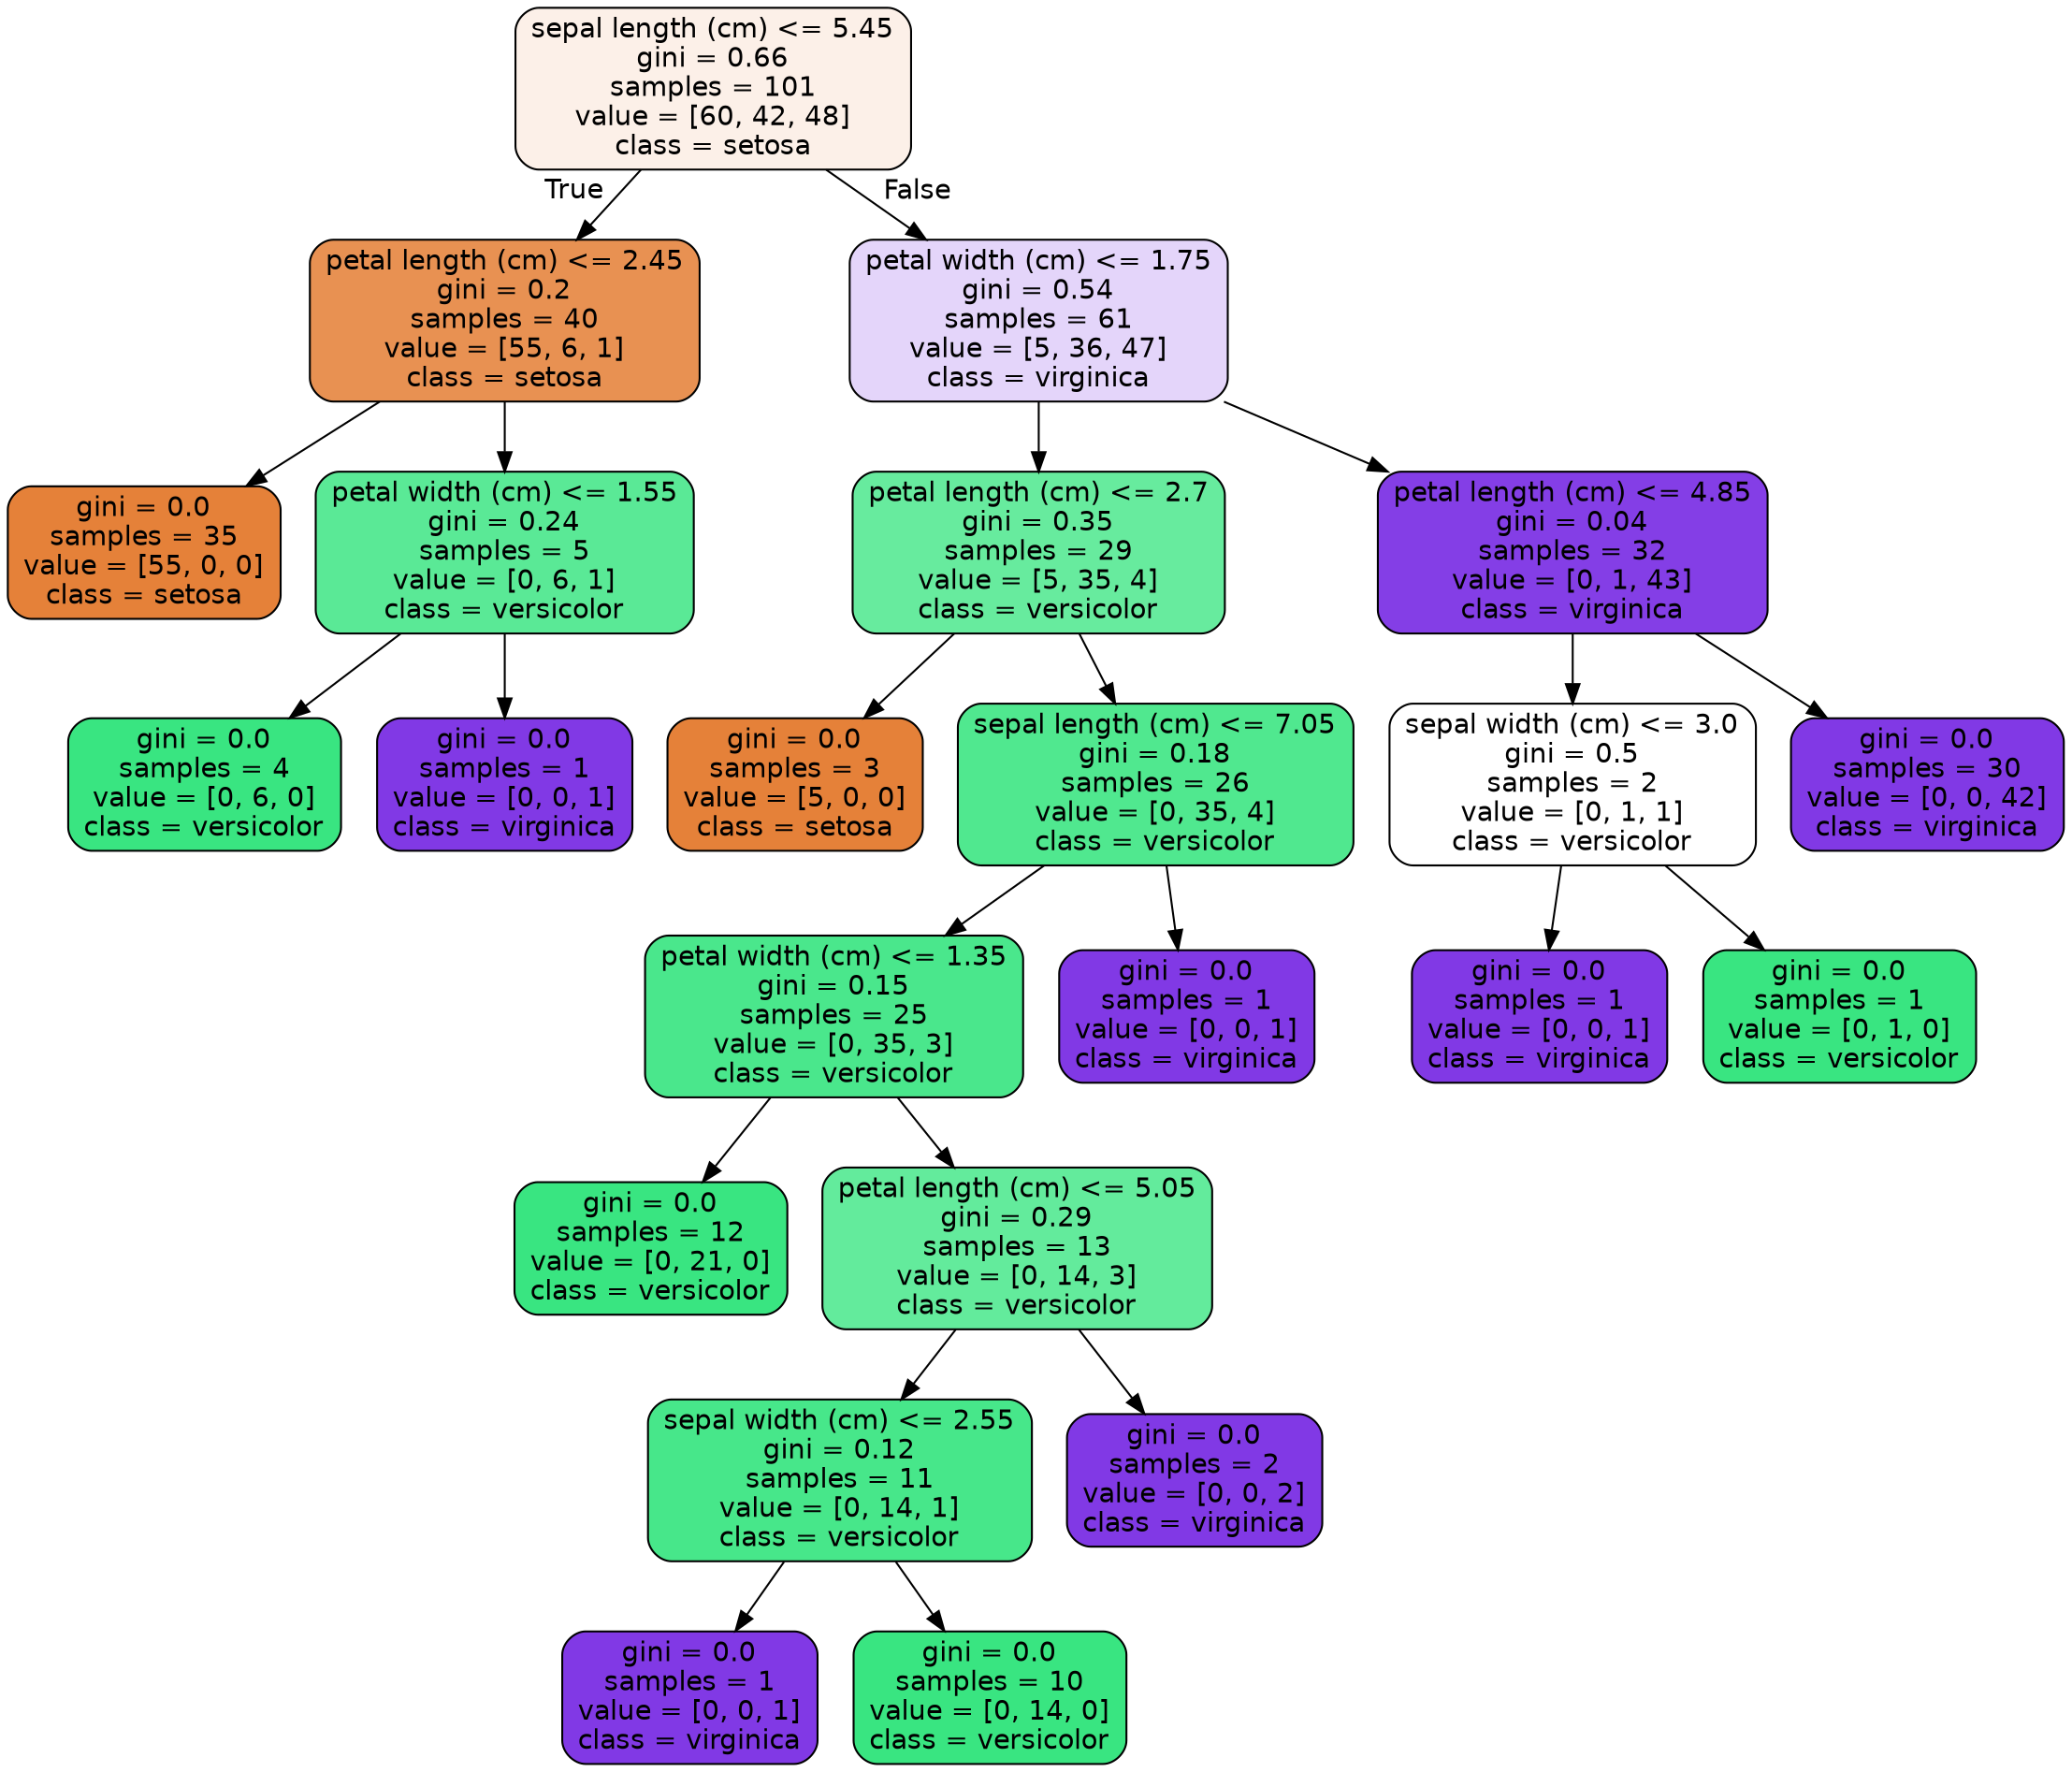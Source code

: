 digraph Tree {
node [shape=box, style="filled, rounded", color="black", fontname=helvetica] ;
edge [fontname=helvetica] ;
0 [label="sepal length (cm) <= 5.45\ngini = 0.66\nsamples = 101\nvalue = [60, 42, 48]\nclass = setosa", fillcolor="#fcf0e8"] ;
1 [label="petal length (cm) <= 2.45\ngini = 0.2\nsamples = 40\nvalue = [55, 6, 1]\nclass = setosa", fillcolor="#e89152"] ;
0 -> 1 [labeldistance=2.5, labelangle=45, headlabel="True"] ;
2 [label="gini = 0.0\nsamples = 35\nvalue = [55, 0, 0]\nclass = setosa", fillcolor="#e58139"] ;
1 -> 2 ;
3 [label="petal width (cm) <= 1.55\ngini = 0.24\nsamples = 5\nvalue = [0, 6, 1]\nclass = versicolor", fillcolor="#5ae996"] ;
1 -> 3 ;
4 [label="gini = 0.0\nsamples = 4\nvalue = [0, 6, 0]\nclass = versicolor", fillcolor="#39e581"] ;
3 -> 4 ;
5 [label="gini = 0.0\nsamples = 1\nvalue = [0, 0, 1]\nclass = virginica", fillcolor="#8139e5"] ;
3 -> 5 ;
6 [label="petal width (cm) <= 1.75\ngini = 0.54\nsamples = 61\nvalue = [5, 36, 47]\nclass = virginica", fillcolor="#e4d5fa"] ;
0 -> 6 [labeldistance=2.5, labelangle=-45, headlabel="False"] ;
7 [label="petal length (cm) <= 2.7\ngini = 0.35\nsamples = 29\nvalue = [5, 35, 4]\nclass = versicolor", fillcolor="#67eb9e"] ;
6 -> 7 ;
8 [label="gini = 0.0\nsamples = 3\nvalue = [5, 0, 0]\nclass = setosa", fillcolor="#e58139"] ;
7 -> 8 ;
9 [label="sepal length (cm) <= 7.05\ngini = 0.18\nsamples = 26\nvalue = [0, 35, 4]\nclass = versicolor", fillcolor="#50e88f"] ;
7 -> 9 ;
10 [label="petal width (cm) <= 1.35\ngini = 0.15\nsamples = 25\nvalue = [0, 35, 3]\nclass = versicolor", fillcolor="#4ae78c"] ;
9 -> 10 ;
11 [label="gini = 0.0\nsamples = 12\nvalue = [0, 21, 0]\nclass = versicolor", fillcolor="#39e581"] ;
10 -> 11 ;
12 [label="petal length (cm) <= 5.05\ngini = 0.29\nsamples = 13\nvalue = [0, 14, 3]\nclass = versicolor", fillcolor="#63eb9c"] ;
10 -> 12 ;
13 [label="sepal width (cm) <= 2.55\ngini = 0.12\nsamples = 11\nvalue = [0, 14, 1]\nclass = versicolor", fillcolor="#47e78a"] ;
12 -> 13 ;
14 [label="gini = 0.0\nsamples = 1\nvalue = [0, 0, 1]\nclass = virginica", fillcolor="#8139e5"] ;
13 -> 14 ;
15 [label="gini = 0.0\nsamples = 10\nvalue = [0, 14, 0]\nclass = versicolor", fillcolor="#39e581"] ;
13 -> 15 ;
16 [label="gini = 0.0\nsamples = 2\nvalue = [0, 0, 2]\nclass = virginica", fillcolor="#8139e5"] ;
12 -> 16 ;
17 [label="gini = 0.0\nsamples = 1\nvalue = [0, 0, 1]\nclass = virginica", fillcolor="#8139e5"] ;
9 -> 17 ;
18 [label="petal length (cm) <= 4.85\ngini = 0.04\nsamples = 32\nvalue = [0, 1, 43]\nclass = virginica", fillcolor="#843ee6"] ;
6 -> 18 ;
19 [label="sepal width (cm) <= 3.0\ngini = 0.5\nsamples = 2\nvalue = [0, 1, 1]\nclass = versicolor", fillcolor="#ffffff"] ;
18 -> 19 ;
20 [label="gini = 0.0\nsamples = 1\nvalue = [0, 0, 1]\nclass = virginica", fillcolor="#8139e5"] ;
19 -> 20 ;
21 [label="gini = 0.0\nsamples = 1\nvalue = [0, 1, 0]\nclass = versicolor", fillcolor="#39e581"] ;
19 -> 21 ;
22 [label="gini = 0.0\nsamples = 30\nvalue = [0, 0, 42]\nclass = virginica", fillcolor="#8139e5"] ;
18 -> 22 ;
}